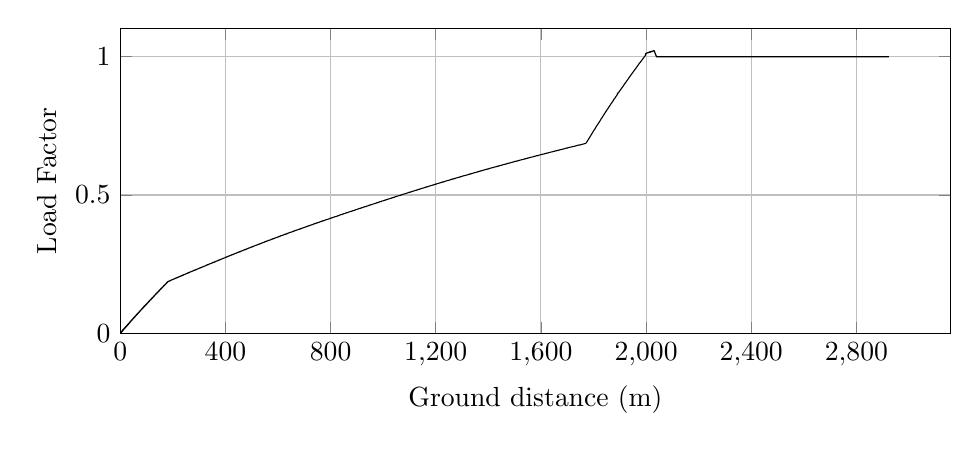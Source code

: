 %LoadFactor_vs_GroundDistance
\begin{tikzpicture}

\begin{axis}[
width=\textwidth,
height=0.45\textwidth,
scaled ticks=false, tick label style={/pgf/number format/fixed},
xmin=0.0,
xmax=3157.695,
xlabel={Ground distance (m)},
xtick={0,400,800,1200,1600,2000,2400,2800,3200},
xmajorgrids,
ymin=0.0,
ymax=1.103,
ylabel={Load Factor },
ymajorgrids,
legend style={at={(1.03,0.5)},anchor=west,draw=black,fill=white,legend cell align=left}
]

\addplot [
color=black,
solid
]
table[row sep=crcr]{
1.36E-8	1.537E-11\\
3.027E-7	3.42E-10\\
2.959E-6	3.345E-9\\
1.539E-5	1.74E-8\\
5.361E-5	6.059E-8\\
1.622E-4	1.833E-7\\
3.721E-4	4.206E-7\\
6.84E-4	7.73E-7\\
0.001	1.241E-6\\
0.002	1.819E-6\\
0.002	2.509E-6\\
0.003	3.253E-6\\
0.004	4.163E-6\\
0.005	5.151E-6\\
0.006	6.283E-6\\
0.007	7.517E-6\\
0.008	8.81E-6\\
0.009	1.025E-5\\
0.01	1.181E-5\\
0.012	1.347E-5\\
0.013	1.521E-5\\
0.015	1.71E-5\\
0.017	1.911E-5\\
0.019	2.117E-5\\
0.021	2.341E-5\\
0.023	2.574E-5\\
0.025	2.821E-5\\
0.027	3.078E-5\\
0.03	3.346E-5\\
0.032	3.621E-5\\
0.035	3.913E-5\\
0.037	4.215E-5\\
0.04	4.53E-5\\
0.043	4.854E-5\\
0.046	5.189E-5\\
0.049	5.534E-5\\
0.052	5.891E-5\\
0.055	6.263E-5\\
0.059	6.644E-5\\
0.062	7.042E-5\\
0.066	7.454E-5\\
0.07	7.87E-5\\
0.073	8.302E-5\\
0.077	8.742E-5\\
0.081	9.195E-5\\
0.085	9.656E-5\\
0.09	1.013E-4\\
0.094	1.062E-4\\
0.098	1.112E-4\\
0.103	1.163E-4\\
0.108	1.216E-4\\
0.112	1.269E-4\\
0.117	1.324E-4\\
0.122	1.38E-4\\
0.127	1.438E-4\\
0.132	1.495E-4\\
0.138	1.555E-4\\
0.143	1.615E-4\\
0.148	1.676E-4\\
0.154	1.739E-4\\
0.16	1.804E-4\\
0.166	1.87E-4\\
0.172	1.938E-4\\
0.178	2.006E-4\\
0.184	2.075E-4\\
0.19	2.145E-4\\
0.196	2.217E-4\\
0.203	2.291E-4\\
0.21	2.367E-4\\
0.216	2.443E-4\\
0.223	2.52E-4\\
0.23	2.597E-4\\
0.237	2.679E-4\\
0.244	2.759E-4\\
0.251	2.84E-4\\
0.259	2.923E-4\\
0.266	3.007E-4\\
0.274	3.093E-4\\
0.282	3.18E-4\\
0.289	3.269E-4\\
0.298	3.36E-4\\
0.306	3.452E-4\\
0.314	3.544E-4\\
0.322	3.637E-4\\
0.33	3.731E-4\\
0.339	3.827E-4\\
0.347	3.923E-4\\
0.356	4.022E-4\\
0.365	4.125E-4\\
0.374	4.226E-4\\
0.384	4.331E-4\\
0.393	4.435E-4\\
0.402	4.541E-4\\
0.412	4.647E-4\\
0.421	4.758E-4\\
0.431	4.867E-4\\
0.441	4.982E-4\\
0.451	5.095E-4\\
0.461	5.209E-4\\
0.472	5.326E-4\\
0.482	5.443E-4\\
0.493	5.565E-4\\
0.504	5.685E-4\\
0.514	5.805E-4\\
0.525	5.93E-4\\
0.536	6.054E-4\\
0.547	6.176E-4\\
0.559	6.304E-4\\
0.57	6.432E-4\\
0.582	6.566E-4\\
0.594	6.7E-4\\
0.605	6.833E-4\\
0.617	6.966E-4\\
0.63	7.105E-4\\
0.642	7.243E-4\\
0.654	7.384E-4\\
0.667	7.527E-4\\
0.68	7.669E-4\\
0.693	7.815E-4\\
0.706	7.963E-4\\
0.718	8.107E-4\\
0.732	8.257E-4\\
0.745	8.406E-4\\
0.759	8.56E-4\\
0.773	8.716E-4\\
0.786	8.872E-4\\
0.8	9.031E-4\\
0.815	9.191E-4\\
0.829	9.356E-4\\
0.844	9.519E-4\\
0.858	9.68E-4\\
0.873	9.844E-4\\
0.888	0.001\\
0.903	0.001\\
0.918	0.001\\
0.934	0.001\\
0.949	0.001\\
0.965	0.001\\
0.98	0.001\\
0.996	0.001\\
1.012	0.001\\
1.028	0.001\\
1.044	0.001\\
1.061	0.001\\
1.077	0.001\\
1.094	0.001\\
1.111	0.001\\
1.128	0.001\\
1.145	0.001\\
1.162	0.001\\
1.18	0.001\\
1.198	0.001\\
1.215	0.001\\
1.234	0.001\\
1.252	0.001\\
1.27	0.001\\
1.289	0.001\\
1.308	0.001\\
1.327	0.001\\
1.346	0.002\\
1.365	0.002\\
1.385	0.002\\
1.405	0.002\\
1.425	0.002\\
1.445	0.002\\
1.466	0.002\\
1.485	0.002\\
1.505	0.002\\
1.526	0.002\\
1.546	0.002\\
1.567	0.002\\
1.588	0.002\\
1.609	0.002\\
1.63	0.002\\
1.652	0.002\\
1.674	0.002\\
1.696	0.002\\
1.717	0.002\\
1.74	0.002\\
1.763	0.002\\
1.786	0.002\\
1.809	0.002\\
1.832	0.002\\
1.856	0.002\\
1.879	0.002\\
1.903	0.002\\
1.927	0.002\\
1.952	0.002\\
1.976	0.002\\
2.0	0.002\\
2.025	0.002\\
2.05	0.002\\
2.075	0.002\\
2.1	0.002\\
2.126	0.002\\
2.152	0.002\\
2.177	0.002\\
2.203	0.002\\
2.23	0.003\\
2.257	0.003\\
2.284	0.003\\
2.311	0.003\\
2.339	0.003\\
2.366	0.003\\
2.394	0.003\\
2.422	0.003\\
2.45	0.003\\
2.479	0.003\\
2.507	0.003\\
2.535	0.003\\
2.563	0.003\\
2.592	0.003\\
2.621	0.003\\
2.65	0.003\\
2.68	0.003\\
2.709	0.003\\
2.74	0.003\\
2.77	0.003\\
2.801	0.003\\
2.832	0.003\\
2.862	0.003\\
2.893	0.003\\
2.924	0.003\\
2.955	0.003\\
2.987	0.003\\
3.019	0.003\\
3.051	0.003\\
3.083	0.003\\
3.115	0.003\\
3.149	0.004\\
3.182	0.004\\
3.214	0.004\\
3.248	0.004\\
3.282	0.004\\
3.316	0.004\\
3.351	0.004\\
3.386	0.004\\
3.422	0.004\\
3.456	0.004\\
3.491	0.004\\
3.526	0.004\\
3.561	0.004\\
3.597	0.004\\
3.633	0.004\\
3.67	0.004\\
3.708	0.004\\
3.745	0.004\\
3.783	0.004\\
3.821	0.004\\
3.859	0.004\\
3.897	0.004\\
3.935	0.004\\
3.974	0.004\\
4.012	0.005\\
4.052	0.005\\
4.09	0.005\\
4.129	0.005\\
4.168	0.005\\
4.208	0.005\\
4.248	0.005\\
4.289	0.005\\
4.33	0.005\\
4.371	0.005\\
4.412	0.005\\
4.454	0.005\\
4.495	0.005\\
4.537	0.005\\
4.581	0.005\\
4.623	0.005\\
4.666	0.005\\
4.709	0.005\\
4.752	0.005\\
4.796	0.005\\
4.841	0.005\\
4.885	0.005\\
4.929	0.006\\
4.973	0.006\\
5.017	0.006\\
5.063	0.006\\
5.108	0.006\\
5.154	0.006\\
5.199	0.006\\
5.244	0.006\\
5.292	0.006\\
5.338	0.006\\
5.386	0.006\\
5.434	0.006\\
5.481	0.006\\
5.53	0.006\\
5.579	0.006\\
5.626	0.006\\
5.675	0.006\\
5.725	0.006\\
5.774	0.006\\
5.826	0.007\\
5.874	0.007\\
5.923	0.007\\
5.973	0.007\\
6.023	0.007\\
6.074	0.007\\
6.125	0.007\\
6.177	0.007\\
6.23	0.007\\
6.283	0.007\\
6.335	0.007\\
6.388	0.007\\
6.441	0.007\\
6.495	0.007\\
6.55	0.007\\
6.604	0.007\\
6.658	0.007\\
6.712	0.007\\
6.767	0.008\\
6.822	0.008\\
6.877	0.008\\
6.934	0.008\\
6.989	0.008\\
7.046	0.008\\
7.103	0.008\\
7.16	0.008\\
7.218	0.008\\
7.277	0.008\\
7.335	0.008\\
7.393	0.008\\
7.452	0.008\\
7.512	0.008\\
7.573	0.008\\
7.632	0.009\\
7.693	0.009\\
7.753	0.009\\
7.814	0.009\\
7.876	0.009\\
7.938	0.009\\
8.001	0.009\\
8.065	0.009\\
8.127	0.009\\
8.19	0.009\\
8.253	0.009\\
8.316	0.009\\
8.38	0.009\\
8.445	0.009\\
8.51	0.009\\
8.574	0.01\\
8.639	0.01\\
8.707	0.01\\
8.773	0.01\\
8.839	0.01\\
8.906	0.01\\
8.972	0.01\\
9.039	0.01\\
9.107	0.01\\
9.175	0.01\\
9.244	0.01\\
9.312	0.01\\
9.382	0.01\\
9.451	0.011\\
9.521	0.011\\
9.591	0.011\\
9.662	0.011\\
9.734	0.011\\
9.806	0.011\\
9.878	0.011\\
9.952	0.011\\
10.024	0.011\\
10.096	0.011\\
10.168	0.011\\
10.241	0.011\\
10.315	0.011\\
10.39	0.012\\
10.465	0.012\\
10.541	0.012\\
10.618	0.012\\
10.693	0.012\\
10.77	0.012\\
10.847	0.012\\
10.925	0.012\\
11.003	0.012\\
11.082	0.012\\
11.159	0.012\\
11.239	0.012\\
11.317	0.013\\
11.396	0.013\\
11.478	0.013\\
11.557	0.013\\
11.637	0.013\\
11.718	0.013\\
11.8	0.013\\
11.882	0.013\\
11.964	0.013\\
12.046	0.013\\
12.13	0.013\\
12.214	0.014\\
12.296	0.014\\
12.381	0.014\\
12.465	0.014\\
12.55	0.014\\
12.635	0.014\\
12.721	0.014\\
12.807	0.014\\
12.893	0.014\\
12.978	0.014\\
13.065	0.014\\
13.152	0.015\\
13.241	0.015\\
13.33	0.015\\
13.417	0.015\\
13.507	0.015\\
13.596	0.015\\
13.687	0.015\\
13.779	0.015\\
13.873	0.015\\
13.964	0.015\\
14.056	0.016\\
14.149	0.016\\
14.243	0.016\\
14.339	0.016\\
14.431	0.016\\
14.524	0.016\\
14.619	0.016\\
14.715	0.016\\
14.81	0.016\\
14.903	0.016\\
15.001	0.017\\
15.098	0.017\\
15.197	0.017\\
15.295	0.017\\
15.393	0.017\\
15.49	0.017\\
15.588	0.017\\
15.688	0.017\\
15.787	0.017\\
15.887	0.018\\
15.988	0.018\\
16.088	0.018\\
16.191	0.018\\
16.292	0.018\\
16.396	0.018\\
16.498	0.018\\
16.601	0.018\\
16.706	0.018\\
16.811	0.019\\
16.918	0.019\\
17.023	0.019\\
17.129	0.019\\
17.235	0.019\\
17.341	0.019\\
17.448	0.019\\
17.557	0.019\\
17.666	0.019\\
17.775	0.02\\
17.885	0.02\\
17.996	0.02\\
18.109	0.02\\
18.22	0.02\\
18.333	0.02\\
18.445	0.02\\
18.557	0.02\\
18.669	0.021\\
18.782	0.021\\
18.896	0.021\\
19.009	0.021\\
19.124	0.021\\
19.241	0.021\\
19.355	0.021\\
19.47	0.021\\
19.585	0.022\\
19.705	0.022\\
19.821	0.022\\
19.941	0.022\\
20.061	0.022\\
20.177	0.022\\
20.298	0.022\\
20.42	0.022\\
20.542	0.023\\
20.662	0.023\\
20.784	0.023\\
20.904	0.023\\
21.028	0.023\\
21.148	0.023\\
21.271	0.023\\
21.393	0.024\\
21.514	0.024\\
21.637	0.024\\
21.759	0.024\\
21.885	0.024\\
22.01	0.024\\
22.136	0.024\\
22.264	0.024\\
22.393	0.025\\
22.521	0.025\\
22.649	0.025\\
22.775	0.025\\
22.903	0.025\\
23.032	0.025\\
23.163	0.025\\
23.295	0.026\\
23.427	0.026\\
23.559	0.026\\
23.687	0.026\\
23.818	0.026\\
23.948	0.026\\
24.077	0.026\\
24.21	0.027\\
24.345	0.027\\
24.477	0.027\\
24.61	0.027\\
24.747	0.027\\
24.883	0.027\\
25.017	0.027\\
25.154	0.028\\
25.29	0.028\\
25.425	0.028\\
25.562	0.028\\
25.701	0.028\\
25.837	0.028\\
25.975	0.028\\
26.003	0.029\\
26.021	0.029\\
26.031	0.029\\
26.058	0.029\\
26.061	0.029\\
26.064	0.029\\
26.066	0.029\\
26.068	0.029\\
26.07	0.029\\
26.078	0.029\\
26.103	0.029\\
26.167	0.029\\
26.298	0.029\\
26.427	0.029\\
26.556	0.029\\
26.686	0.029\\
26.818	0.029\\
26.949	0.03\\
27.08	0.03\\
27.215	0.03\\
27.348	0.03\\
27.482	0.03\\
27.617	0.03\\
27.753	0.03\\
27.889	0.031\\
28.024	0.031\\
28.161	0.031\\
28.298	0.031\\
28.435	0.031\\
28.574	0.031\\
28.714	0.031\\
28.853	0.032\\
28.992	0.032\\
29.133	0.032\\
29.275	0.032\\
29.416	0.032\\
29.558	0.032\\
29.702	0.033\\
29.847	0.033\\
29.99	0.033\\
30.132	0.033\\
30.277	0.033\\
30.422	0.033\\
30.566	0.033\\
30.712	0.034\\
30.857	0.034\\
31.007	0.034\\
31.154	0.034\\
31.303	0.034\\
31.451	0.034\\
31.603	0.035\\
31.755	0.035\\
31.906	0.035\\
32.056	0.035\\
32.21	0.035\\
32.36	0.035\\
32.512	0.036\\
32.665	0.036\\
32.821	0.036\\
32.977	0.036\\
33.131	0.036\\
33.289	0.036\\
33.444	0.037\\
33.6	0.037\\
33.757	0.037\\
33.917	0.037\\
34.074	0.037\\
34.233	0.037\\
34.393	0.038\\
34.554	0.038\\
34.714	0.038\\
34.876	0.038\\
35.037	0.038\\
35.2	0.038\\
35.363	0.039\\
35.527	0.039\\
35.691	0.039\\
35.855	0.039\\
36.017	0.039\\
36.182	0.04\\
36.349	0.04\\
36.514	0.04\\
36.681	0.04\\
36.846	0.04\\
37.013	0.04\\
37.182	0.041\\
37.351	0.041\\
37.52	0.041\\
37.69	0.041\\
37.86	0.041\\
38.028	0.042\\
38.199	0.042\\
38.373	0.042\\
38.547	0.042\\
38.719	0.042\\
38.892	0.042\\
39.062	0.043\\
39.238	0.043\\
39.412	0.043\\
39.585	0.043\\
39.761	0.043\\
39.937	0.044\\
40.114	0.044\\
40.291	0.044\\
40.468	0.044\\
40.646	0.044\\
40.824	0.045\\
41.001	0.045\\
41.18	0.045\\
41.36	0.045\\
41.539	0.045\\
41.72	0.045\\
41.899	0.046\\
42.081	0.046\\
42.265	0.046\\
42.445	0.046\\
42.627	0.046\\
42.811	0.047\\
42.994	0.047\\
43.178	0.047\\
43.362	0.047\\
43.546	0.047\\
43.732	0.048\\
43.917	0.048\\
44.105	0.048\\
44.294	0.048\\
44.479	0.048\\
44.665	0.049\\
44.852	0.049\\
45.038	0.049\\
45.227	0.049\\
45.416	0.049\\
45.605	0.05\\
45.794	0.05\\
45.987	0.05\\
46.178	0.05\\
46.368	0.05\\
46.559	0.051\\
46.751	0.051\\
46.942	0.051\\
47.137	0.051\\
47.334	0.051\\
47.53	0.052\\
47.723	0.052\\
47.919	0.052\\
48.113	0.052\\
48.311	0.052\\
48.509	0.053\\
48.705	0.053\\
48.903	0.053\\
49.1	0.053\\
49.297	0.054\\
49.495	0.054\\
49.694	0.054\\
49.895	0.054\\
50.097	0.054\\
50.296	0.055\\
50.498	0.055\\
50.7	0.055\\
50.903	0.055\\
51.105	0.055\\
51.308	0.056\\
51.51	0.056\\
51.714	0.056\\
51.918	0.056\\
52.121	0.057\\
52.326	0.057\\
52.532	0.057\\
52.739	0.057\\
52.944	0.057\\
53.154	0.058\\
53.361	0.058\\
53.571	0.058\\
53.778	0.058\\
53.988	0.058\\
54.196	0.059\\
54.407	0.059\\
54.617	0.059\\
54.827	0.059\\
55.04	0.06\\
55.254	0.06\\
55.467	0.06\\
55.681	0.06\\
55.895	0.061\\
56.109	0.061\\
56.326	0.061\\
56.542	0.061\\
56.761	0.061\\
56.977	0.062\\
57.196	0.062\\
57.413	0.062\\
57.634	0.062\\
57.854	0.063\\
58.074	0.063\\
58.294	0.063\\
58.516	0.063\\
58.738	0.063\\
58.96	0.064\\
59.183	0.064\\
59.406	0.064\\
59.631	0.064\\
59.856	0.065\\
60.084	0.065\\
60.308	0.065\\
60.535	0.065\\
60.764	0.066\\
60.991	0.066\\
61.218	0.066\\
61.447	0.066\\
61.674	0.067\\
61.907	0.067\\
62.137	0.067\\
62.366	0.067\\
62.596	0.068\\
62.828	0.068\\
63.06	0.068\\
63.293	0.068\\
63.526	0.069\\
63.76	0.069\\
63.993	0.069\\
64.231	0.069\\
64.471	0.069\\
64.709	0.07\\
64.949	0.07\\
65.187	0.07\\
65.427	0.07\\
65.666	0.071\\
65.909	0.071\\
66.151	0.071\\
66.395	0.071\\
66.638	0.072\\
66.882	0.072\\
67.124	0.072\\
67.368	0.073\\
67.616	0.073\\
67.861	0.073\\
68.11	0.073\\
68.356	0.074\\
68.605	0.074\\
68.855	0.074\\
69.104	0.074\\
69.358	0.075\\
69.612	0.075\\
69.863	0.075\\
70.117	0.075\\
70.371	0.076\\
70.625	0.076\\
70.88	0.076\\
71.135	0.076\\
71.395	0.077\\
71.653	0.077\\
71.915	0.077\\
72.172	0.077\\
72.433	0.078\\
72.693	0.078\\
72.956	0.078\\
73.217	0.079\\
73.482	0.079\\
73.743	0.079\\
74.008	0.079\\
74.275	0.08\\
74.545	0.08\\
74.816	0.08\\
75.083	0.08\\
75.354	0.081\\
75.628	0.081\\
75.899	0.081\\
76.17	0.082\\
76.443	0.082\\
76.716	0.082\\
76.993	0.082\\
77.27	0.083\\
77.548	0.083\\
77.826	0.083\\
78.104	0.084\\
78.386	0.084\\
78.669	0.084\\
78.954	0.084\\
79.237	0.085\\
79.519	0.085\\
79.806	0.085\\
80.092	0.086\\
80.379	0.086\\
80.669	0.086\\
80.96	0.087\\
81.251	0.087\\
81.543	0.087\\
81.836	0.087\\
82.131	0.088\\
82.428	0.088\\
82.728	0.088\\
83.027	0.089\\
83.33	0.089\\
83.63	0.089\\
83.93	0.09\\
84.234	0.09\\
84.537	0.09\\
84.841	0.091\\
85.148	0.091\\
85.455	0.091\\
85.762	0.091\\
86.072	0.092\\
86.384	0.092\\
86.697	0.092\\
87.012	0.093\\
87.327	0.093\\
87.645	0.093\\
87.962	0.094\\
88.278	0.094\\
88.601	0.094\\
88.921	0.095\\
89.242	0.095\\
89.566	0.095\\
89.888	0.096\\
90.214	0.096\\
90.541	0.096\\
90.867	0.097\\
91.197	0.097\\
91.527	0.097\\
91.856	0.098\\
92.191	0.098\\
92.528	0.098\\
92.867	0.099\\
93.203	0.099\\
93.537	0.099\\
93.876	0.1\\
94.209	0.1\\
94.55	0.1\\
94.891	0.101\\
95.231	0.101\\
95.574	0.101\\
95.914	0.102\\
96.257	0.102\\
96.6	0.103\\
96.942	0.103\\
97.286	0.103\\
97.629	0.104\\
97.971	0.104\\
98.312	0.104\\
98.656	0.105\\
99.001	0.105\\
99.35	0.105\\
99.695	0.106\\
100.041	0.106\\
100.386	0.106\\
100.729	0.107\\
101.074	0.107\\
101.419	0.107\\
101.763	0.108\\
102.111	0.108\\
102.456	0.108\\
102.798	0.109\\
103.141	0.109\\
103.485	0.109\\
103.829	0.11\\
104.172	0.11\\
104.512	0.111\\
104.86	0.111\\
105.205	0.111\\
105.548	0.112\\
105.888	0.112\\
106.233	0.112\\
106.575	0.113\\
106.916	0.113\\
107.257	0.113\\
107.599	0.114\\
107.937	0.114\\
108.275	0.114\\
108.288	0.114\\
108.3	0.114\\
108.309	0.114\\
108.317	0.114\\
108.325	0.114\\
108.339	0.114\\
108.351	0.114\\
108.395	0.114\\
108.53	0.115\\
108.799	0.115\\
109.105	0.115\\
109.415	0.115\\
109.723	0.116\\
110.032	0.116\\
110.341	0.116\\
110.653	0.117\\
110.971	0.117\\
111.289	0.117\\
111.609	0.118\\
111.928	0.118\\
112.248	0.118\\
112.572	0.119\\
112.895	0.119\\
113.22	0.119\\
113.549	0.12\\
113.877	0.12\\
114.209	0.12\\
114.541	0.121\\
114.878	0.121\\
115.216	0.121\\
115.555	0.122\\
115.897	0.122\\
116.24	0.122\\
116.585	0.123\\
116.928	0.123\\
117.275	0.123\\
117.624	0.124\\
117.974	0.124\\
118.327	0.125\\
118.682	0.125\\
119.039	0.125\\
119.397	0.126\\
119.755	0.126\\
120.113	0.126\\
120.474	0.127\\
120.841	0.127\\
121.205	0.127\\
121.573	0.128\\
121.941	0.128\\
122.31	0.129\\
122.683	0.129\\
123.053	0.129\\
123.428	0.13\\
123.804	0.13\\
124.178	0.13\\
124.552	0.131\\
124.926	0.131\\
125.305	0.132\\
125.681	0.132\\
126.061	0.132\\
126.445	0.133\\
126.827	0.133\\
127.207	0.133\\
127.593	0.134\\
127.971	0.134\\
128.355	0.135\\
128.737	0.135\\
129.12	0.135\\
129.501	0.136\\
129.884	0.136\\
130.268	0.137\\
130.652	0.137\\
131.037	0.137\\
131.423	0.138\\
131.809	0.138\\
132.193	0.138\\
132.58	0.139\\
132.962	0.139\\
133.345	0.14\\
133.728	0.14\\
134.115	0.14\\
134.501	0.141\\
134.886	0.141\\
135.27	0.142\\
135.651	0.142\\
136.035	0.142\\
136.417	0.143\\
136.799	0.143\\
137.18	0.143\\
137.564	0.144\\
137.945	0.144\\
138.33	0.145\\
138.713	0.145\\
139.096	0.145\\
139.48	0.146\\
139.863	0.146\\
140.247	0.147\\
140.632	0.147\\
141.016	0.147\\
141.4	0.148\\
141.784	0.148\\
142.167	0.148\\
142.552	0.149\\
142.936	0.149\\
143.322	0.15\\
143.706	0.15\\
144.09	0.15\\
144.477	0.151\\
144.864	0.151\\
145.248	0.151\\
145.63	0.152\\
146.013	0.152\\
146.397	0.153\\
146.78	0.153\\
147.165	0.153\\
147.547	0.154\\
147.931	0.154\\
148.315	0.155\\
148.7	0.155\\
149.087	0.155\\
149.471	0.156\\
149.855	0.156\\
150.238	0.156\\
150.622	0.157\\
151.008	0.157\\
151.395	0.158\\
151.78	0.158\\
152.165	0.158\\
152.551	0.159\\
152.94	0.159\\
153.325	0.159\\
153.712	0.16\\
154.1	0.16\\
154.489	0.161\\
154.879	0.161\\
155.268	0.161\\
155.656	0.162\\
156.044	0.162\\
156.435	0.163\\
156.821	0.163\\
157.211	0.163\\
157.6	0.164\\
157.99	0.164\\
158.381	0.164\\
158.773	0.165\\
159.164	0.165\\
159.554	0.166\\
159.946	0.166\\
160.338	0.166\\
160.73	0.167\\
161.124	0.167\\
161.519	0.167\\
161.914	0.168\\
162.31	0.168\\
162.706	0.169\\
163.103	0.169\\
163.5	0.169\\
163.896	0.17\\
164.293	0.17\\
164.688	0.171\\
165.086	0.171\\
165.485	0.171\\
165.883	0.172\\
166.282	0.172\\
166.683	0.173\\
167.085	0.173\\
167.486	0.173\\
167.889	0.174\\
168.29	0.174\\
168.692	0.174\\
169.097	0.175\\
169.501	0.175\\
169.907	0.176\\
170.312	0.176\\
170.718	0.176\\
171.124	0.177\\
171.533	0.177\\
171.942	0.178\\
172.35	0.178\\
172.76	0.178\\
173.171	0.179\\
173.583	0.179\\
173.993	0.18\\
174.401	0.18\\
174.816	0.18\\
175.23	0.181\\
175.643	0.181\\
176.054	0.182\\
176.469	0.182\\
176.883	0.182\\
177.3	0.183\\
177.719	0.183\\
178.135	0.184\\
178.555	0.184\\
178.975	0.184\\
179.397	0.185\\
179.818	0.185\\
180.241	0.186\\
180.666	0.186\\
181.09	0.186\\
181.514	0.187\\
181.611	0.187\\
181.938	0.187\\
182.363	0.187\\
183.208	0.188\\
184.086	0.188\\
184.964	0.188\\
185.846	0.189\\
186.726	0.189\\
187.618	0.19\\
188.504	0.19\\
189.393	0.19\\
190.283	0.191\\
191.176	0.191\\
192.066	0.191\\
192.962	0.192\\
193.856	0.192\\
194.761	0.193\\
195.671	0.193\\
196.574	0.193\\
197.491	0.194\\
198.403	0.194\\
199.321	0.194\\
200.235	0.195\\
201.149	0.195\\
202.068	0.196\\
202.986	0.196\\
203.91	0.196\\
204.835	0.197\\
205.762	0.197\\
206.694	0.197\\
207.628	0.198\\
208.56	0.198\\
209.499	0.199\\
210.44	0.199\\
211.375	0.199\\
212.318	0.2\\
213.271	0.2\\
214.218	0.201\\
215.175	0.201\\
216.132	0.201\\
217.082	0.202\\
218.037	0.202\\
218.992	0.202\\
219.953	0.203\\
220.913	0.203\\
221.882	0.204\\
222.853	0.204\\
223.821	0.204\\
224.792	0.205\\
225.779	0.205\\
226.759	0.206\\
227.738	0.206\\
228.719	0.206\\
229.716	0.207\\
230.713	0.207\\
231.71	0.208\\
232.71	0.208\\
233.705	0.208\\
234.71	0.209\\
235.714	0.209\\
236.732	0.21\\
237.747	0.21\\
238.761	0.211\\
239.785	0.211\\
240.81	0.211\\
241.835	0.212\\
242.864	0.212\\
243.891	0.213\\
244.925	0.213\\
245.954	0.213\\
246.987	0.214\\
248.037	0.214\\
249.07	0.215\\
250.122	0.215\\
251.191	0.216\\
252.253	0.216\\
253.306	0.216\\
254.37	0.217\\
255.431	0.217\\
256.51	0.218\\
257.591	0.218\\
258.684	0.219\\
259.764	0.219\\
260.858	0.219\\
261.944	0.22\\
263.042	0.22\\
264.16	0.221\\
265.27	0.221\\
266.384	0.222\\
267.485	0.222\\
268.591	0.223\\
269.716	0.223\\
270.845	0.223\\
271.989	0.224\\
273.129	0.224\\
274.26	0.225\\
275.414	0.225\\
276.574	0.226\\
277.726	0.226\\
278.873	0.227\\
280.029	0.227\\
281.177	0.228\\
282.352	0.228\\
283.552	0.228\\
284.758	0.229\\
285.942	0.229\\
287.122	0.23\\
288.338	0.23\\
289.546	0.231\\
290.762	0.231\\
291.975	0.232\\
293.197	0.232\\
294.443	0.233\\
295.675	0.233\\
296.914	0.234\\
298.177	0.234\\
299.457	0.235\\
300.711	0.235\\
301.969	0.236\\
303.249	0.236\\
304.511	0.237\\
305.789	0.237\\
307.057	0.238\\
308.361	0.238\\
309.644	0.239\\
310.935	0.239\\
312.225	0.24\\
313.534	0.24\\
314.841	0.241\\
316.14	0.241\\
317.444	0.242\\
318.746	0.242\\
320.063	0.243\\
321.376	0.243\\
322.716	0.244\\
324.024	0.244\\
325.343	0.245\\
326.667	0.246\\
327.979	0.246\\
329.294	0.247\\
330.619	0.247\\
331.929	0.248\\
333.24	0.248\\
334.558	0.249\\
335.863	0.249\\
337.168	0.25\\
338.482	0.25\\
339.774	0.251\\
341.077	0.251\\
342.377	0.252\\
343.662	0.252\\
344.931	0.253\\
346.209	0.253\\
347.479	0.254\\
348.746	0.254\\
350.002	0.255\\
351.263	0.255\\
352.522	0.256\\
353.784	0.256\\
355.036	0.257\\
356.284	0.257\\
356.533	0.257\\
356.702	0.257\\
356.786	0.257\\
356.843	0.257\\
356.888	0.257\\
356.919	0.257\\
356.962	0.257\\
356.986	0.257\\
356.996	0.257\\
357.006	0.257\\
357.054	0.257\\
357.209	0.257\\
357.668	0.258\\
358.588	0.258\\
359.661	0.258\\
360.745	0.259\\
361.83	0.259\\
362.927	0.26\\
364.029	0.26\\
365.137	0.261\\
366.249	0.261\\
367.361	0.261\\
368.486	0.262\\
369.616	0.262\\
370.756	0.263\\
371.904	0.263\\
373.045	0.264\\
374.198	0.264\\
375.354	0.265\\
376.514	0.265\\
377.684	0.265\\
378.858	0.266\\
380.037	0.266\\
381.222	0.267\\
382.417	0.267\\
383.615	0.268\\
384.821	0.268\\
386.044	0.269\\
387.276	0.269\\
388.51	0.27\\
389.737	0.27\\
390.981	0.271\\
392.232	0.271\\
393.481	0.272\\
394.742	0.272\\
396.02	0.273\\
397.28	0.273\\
398.573	0.274\\
399.85	0.274\\
401.123	0.275\\
402.424	0.275\\
403.732	0.276\\
405.036	0.276\\
406.339	0.277\\
407.651	0.277\\
408.96	0.278\\
410.276	0.278\\
411.591	0.279\\
412.912	0.279\\
414.226	0.28\\
415.534	0.28\\
416.846	0.281\\
418.159	0.281\\
419.473	0.282\\
420.801	0.282\\
422.123	0.283\\
423.434	0.283\\
424.749	0.284\\
426.052	0.284\\
427.362	0.285\\
428.662	0.285\\
429.975	0.286\\
431.282	0.286\\
432.578	0.287\\
433.876	0.287\\
435.176	0.288\\
436.477	0.288\\
437.777	0.289\\
439.072	0.289\\
440.345	0.29\\
441.63	0.29\\
442.911	0.291\\
444.191	0.291\\
445.464	0.292\\
446.739	0.292\\
448.014	0.293\\
449.29	0.293\\
450.55	0.294\\
451.814	0.294\\
453.07	0.294\\
454.332	0.295\\
455.585	0.295\\
456.842	0.296\\
458.098	0.296\\
459.335	0.297\\
460.593	0.297\\
461.841	0.298\\
463.084	0.298\\
464.336	0.299\\
465.589	0.299\\
466.826	0.3\\
468.071	0.3\\
469.307	0.301\\
470.558	0.301\\
471.799	0.302\\
473.035	0.302\\
474.272	0.302\\
475.509	0.303\\
476.748	0.303\\
477.987	0.304\\
479.227	0.304\\
480.46	0.305\\
481.696	0.305\\
482.927	0.306\\
484.152	0.306\\
485.38	0.307\\
486.615	0.307\\
487.844	0.308\\
489.07	0.308\\
490.3	0.309\\
491.524	0.309\\
492.755	0.309\\
493.988	0.31\\
495.215	0.31\\
496.434	0.311\\
497.656	0.311\\
498.877	0.312\\
500.106	0.312\\
501.333	0.313\\
502.565	0.313\\
503.783	0.314\\
505.002	0.314\\
506.229	0.314\\
507.458	0.315\\
508.683	0.315\\
509.918	0.316\\
511.142	0.316\\
512.366	0.317\\
513.589	0.317\\
514.807	0.318\\
516.031	0.318\\
517.256	0.319\\
518.48	0.319\\
519.706	0.319\\
520.932	0.32\\
522.16	0.32\\
523.391	0.321\\
524.614	0.321\\
525.84	0.322\\
527.062	0.322\\
528.297	0.323\\
529.526	0.323\\
530.761	0.323\\
531.993	0.324\\
533.225	0.324\\
534.458	0.325\\
535.688	0.325\\
536.92	0.326\\
538.149	0.326\\
539.381	0.327\\
540.61	0.327\\
541.85	0.328\\
543.083	0.328\\
544.319	0.328\\
545.559	0.329\\
546.791	0.329\\
548.034	0.33\\
549.272	0.33\\
550.517	0.331\\
551.762	0.331\\
552.998	0.332\\
554.243	0.332\\
555.484	0.333\\
556.732	0.333\\
557.98	0.333\\
559.227	0.334\\
560.477	0.334\\
561.725	0.335\\
562.976	0.335\\
564.223	0.336\\
565.476	0.336\\
566.728	0.337\\
567.981	0.337\\
569.242	0.337\\
570.508	0.338\\
571.765	0.338\\
573.023	0.339\\
574.28	0.339\\
575.542	0.34\\
576.806	0.34\\
578.07	0.341\\
579.338	0.341\\
580.602	0.342\\
581.871	0.342\\
583.148	0.342\\
584.416	0.343\\
585.693	0.343\\
586.969	0.344\\
588.24	0.344\\
589.52	0.345\\
590.802	0.345\\
592.079	0.346\\
593.361	0.346\\
594.649	0.347\\
595.935	0.347\\
597.219	0.347\\
598.503	0.348\\
599.797	0.348\\
601.085	0.349\\
602.369	0.349\\
603.665	0.35\\
604.965	0.35\\
606.263	0.351\\
607.56	0.351\\
608.86	0.352\\
610.163	0.352\\
611.464	0.353\\
612.771	0.353\\
614.077	0.353\\
615.387	0.354\\
616.703	0.354\\
618.012	0.355\\
619.317	0.355\\
620.634	0.356\\
621.945	0.356\\
623.258	0.357\\
624.583	0.357\\
625.911	0.358\\
627.234	0.358\\
628.561	0.358\\
629.891	0.359\\
631.225	0.359\\
632.564	0.36\\
633.902	0.36\\
635.24	0.361\\
636.579	0.361\\
637.914	0.362\\
639.259	0.362\\
640.608	0.363\\
641.956	0.363\\
643.311	0.364\\
644.664	0.364\\
646.02	0.365\\
647.377	0.365\\
648.743	0.366\\
650.104	0.366\\
651.474	0.366\\
652.844	0.367\\
654.218	0.367\\
655.589	0.368\\
656.967	0.368\\
658.344	0.369\\
659.729	0.369\\
661.112	0.37\\
662.505	0.37\\
663.89	0.371\\
665.274	0.371\\
666.664	0.372\\
668.064	0.372\\
669.464	0.373\\
670.868	0.373\\
672.28	0.374\\
673.687	0.374\\
675.104	0.375\\
676.515	0.375\\
677.931	0.376\\
679.355	0.376\\
680.773	0.376\\
682.187	0.377\\
683.616	0.377\\
685.054	0.378\\
686.485	0.378\\
687.926	0.379\\
689.363	0.379\\
690.804	0.38\\
692.255	0.38\\
693.702	0.381\\
695.156	0.381\\
696.621	0.382\\
698.087	0.382\\
699.546	0.383\\
701.012	0.383\\
702.477	0.384\\
703.946	0.384\\
705.421	0.385\\
706.9	0.385\\
708.391	0.386\\
709.88	0.386\\
711.378	0.387\\
712.878	0.387\\
714.376	0.388\\
715.889	0.388\\
717.397	0.389\\
718.907	0.389\\
720.424	0.39\\
721.946	0.39\\
723.47	0.391\\
725.0	0.391\\
726.537	0.392\\
728.08	0.392\\
729.622	0.393\\
731.164	0.393\\
732.727	0.394\\
734.285	0.394\\
735.849	0.395\\
737.425	0.396\\
739.003	0.396\\
740.578	0.397\\
742.166	0.397\\
743.75	0.398\\
745.346	0.398\\
746.947	0.399\\
748.555	0.399\\
750.165	0.4\\
751.79	0.4\\
753.408	0.401\\
755.042	0.401\\
756.679	0.402\\
758.326	0.402\\
759.981	0.403\\
761.628	0.404\\
763.286	0.404\\
764.955	0.405\\
766.632	0.405\\
768.308	0.406\\
769.998	0.406\\
771.693	0.407\\
773.39	0.407\\
775.099	0.408\\
776.822	0.408\\
778.548	0.409\\
780.284	0.41\\
782.033	0.41\\
783.779	0.411\\
785.535	0.411\\
787.304	0.412\\
789.078	0.412\\
790.859	0.413\\
792.656	0.414\\
794.459	0.414\\
796.29	0.415\\
798.116	0.415\\
799.954	0.416\\
801.805	0.417\\
803.671	0.417\\
805.542	0.418\\
807.438	0.418\\
809.334	0.419\\
811.251	0.42\\
813.18	0.42\\
815.14	0.421\\
817.096	0.422\\
819.087	0.422\\
821.091	0.423\\
823.104	0.423\\
825.141	0.424\\
827.199	0.425\\
829.284	0.425\\
831.386	0.426\\
833.518	0.427\\
835.651	0.428\\
837.816	0.428\\
840.018	0.429\\
842.244	0.43\\
844.487	0.43\\
846.751	0.431\\
849.044	0.432\\
851.371	0.433\\
853.711	0.433\\
856.074	0.434\\
858.435	0.435\\
860.792	0.436\\
863.151	0.436\\
865.51	0.437\\
867.825	0.438\\
870.117	0.439\\
872.401	0.439\\
874.672	0.44\\
876.911	0.441\\
879.139	0.441\\
881.325	0.442\\
883.502	0.443\\
885.633	0.443\\
887.766	0.444\\
889.873	0.445\\
891.969	0.445\\
894.052	0.446\\
896.109	0.447\\
898.156	0.447\\
900.182	0.448\\
902.197	0.449\\
904.2	0.449\\
906.176	0.45\\
908.146	0.451\\
910.101	0.451\\
912.054	0.452\\
913.987	0.452\\
915.909	0.453\\
917.824	0.454\\
919.724	0.454\\
921.614	0.455\\
923.5	0.455\\
925.37	0.456\\
927.237	0.457\\
929.095	0.457\\
929.463	0.457\\
929.74	0.457\\
929.981	0.457\\
930.134	0.457\\
930.239	0.457\\
930.312	0.458\\
930.374	0.458\\
930.443	0.458\\
930.514	0.458\\
930.533	0.458\\
930.554	0.458\\
930.67	0.458\\
931.174	0.458\\
932.919	0.458\\
934.723	0.459\\
936.534	0.459\\
938.356	0.46\\
940.182	0.461\\
942.022	0.461\\
943.874	0.462\\
945.747	0.462\\
947.63	0.463\\
949.523	0.464\\
951.425	0.464\\
953.344	0.465\\
955.289	0.465\\
957.238	0.466\\
959.202	0.467\\
961.181	0.467\\
963.171	0.468\\
965.179	0.468\\
967.202	0.469\\
969.248	0.47\\
971.311	0.47\\
973.392	0.471\\
975.5	0.472\\
977.634	0.472\\
979.771	0.473\\
981.93	0.474\\
984.113	0.474\\
986.315	0.475\\
988.537	0.476\\
990.783	0.476\\
993.035	0.477\\
995.303	0.478\\
997.595	0.479\\
999.895	0.479\\
1002.196	0.48\\
1004.523	0.481\\
1006.844	0.481\\
1009.154	0.482\\
1011.461	0.483\\
1013.755	0.484\\
1016.05	0.484\\
1018.35	0.485\\
1020.644	0.486\\
1022.914	0.486\\
1025.162	0.487\\
1027.41	0.488\\
1029.645	0.488\\
1031.878	0.489\\
1034.088	0.49\\
1036.261	0.49\\
1038.454	0.491\\
1040.606	0.492\\
1042.758	0.492\\
1044.895	0.493\\
1047.026	0.494\\
1049.137	0.494\\
1051.257	0.495\\
1053.359	0.496\\
1055.455	0.496\\
1057.534	0.497\\
1059.607	0.498\\
1061.673	0.498\\
1063.726	0.499\\
1065.774	0.499\\
1067.813	0.5\\
1069.86	0.501\\
1071.887	0.501\\
1073.913	0.502\\
1075.938	0.503\\
1077.953	0.503\\
1079.966	0.504\\
1081.964	0.504\\
1083.96	0.505\\
1085.951	0.506\\
1087.94	0.506\\
1089.919	0.507\\
1091.896	0.507\\
1093.864	0.508\\
1095.831	0.509\\
1097.802	0.509\\
1099.763	0.51\\
1101.717	0.51\\
1103.672	0.511\\
1105.616	0.511\\
1107.566	0.512\\
1109.508	0.513\\
1111.458	0.513\\
1113.407	0.514\\
1115.354	0.514\\
1117.305	0.515\\
1119.243	0.516\\
1121.17	0.516\\
1123.107	0.517\\
1125.032	0.517\\
1126.962	0.518\\
1128.888	0.518\\
1130.802	0.519\\
1132.726	0.52\\
1134.656	0.52\\
1136.582	0.521\\
1138.493	0.521\\
1140.409	0.522\\
1142.321	0.522\\
1144.234	0.523\\
1146.137	0.524\\
1148.042	0.524\\
1149.957	0.525\\
1151.86	0.525\\
1153.765	0.526\\
1155.681	0.526\\
1157.58	0.527\\
1159.492	0.527\\
1161.396	0.528\\
1163.304	0.529\\
1165.204	0.529\\
1167.097	0.53\\
1168.994	0.53\\
1170.899	0.531\\
1172.805	0.531\\
1174.704	0.532\\
1176.6	0.532\\
1178.5	0.533\\
1180.405	0.534\\
1182.304	0.534\\
1184.21	0.535\\
1186.115	0.535\\
1188.014	0.536\\
1189.911	0.536\\
1191.819	0.537\\
1193.717	0.537\\
1195.62	0.538\\
1197.525	0.539\\
1199.429	0.539\\
1201.329	0.54\\
1203.23	0.54\\
1205.135	0.541\\
1207.048	0.541\\
1208.961	0.542\\
1210.873	0.542\\
1212.784	0.543\\
1214.688	0.544\\
1216.591	0.544\\
1218.493	0.545\\
1220.403	0.545\\
1222.315	0.546\\
1224.224	0.546\\
1226.133	0.547\\
1228.042	0.547\\
1229.959	0.548\\
1231.872	0.548\\
1233.79	0.549\\
1235.712	0.55\\
1237.623	0.55\\
1239.546	0.551\\
1241.469	0.551\\
1243.396	0.552\\
1245.329	0.552\\
1247.252	0.553\\
1249.174	0.553\\
1251.103	0.554\\
1253.028	0.554\\
1254.954	0.555\\
1256.874	0.556\\
1258.801	0.556\\
1260.725	0.557\\
1262.664	0.557\\
1264.598	0.558\\
1266.537	0.558\\
1268.473	0.559\\
1270.421	0.559\\
1272.356	0.56\\
1274.294	0.56\\
1276.227	0.561\\
1278.175	0.562\\
1280.118	0.562\\
1282.064	0.563\\
1284.015	0.563\\
1285.965	0.564\\
1287.914	0.564\\
1289.868	0.565\\
1291.823	0.565\\
1293.784	0.566\\
1295.74	0.566\\
1297.702	0.567\\
1299.664	0.567\\
1301.634	0.568\\
1303.614	0.569\\
1305.588	0.569\\
1307.558	0.57\\
1309.537	0.57\\
1311.51	0.571\\
1313.487	0.571\\
1315.464	0.572\\
1317.452	0.572\\
1319.434	0.573\\
1321.428	0.573\\
1323.415	0.574\\
1325.409	0.575\\
1327.409	0.575\\
1329.412	0.576\\
1331.416	0.576\\
1333.416	0.577\\
1335.417	0.577\\
1337.421	0.578\\
1339.427	0.578\\
1341.429	0.579\\
1343.44	0.58\\
1345.452	0.58\\
1347.466	0.581\\
1349.487	0.581\\
1351.5	0.582\\
1353.533	0.582\\
1355.563	0.583\\
1357.589	0.583\\
1359.631	0.584\\
1361.665	0.584\\
1363.7	0.585\\
1365.743	0.586\\
1367.787	0.586\\
1369.834	0.587\\
1371.882	0.587\\
1373.929	0.588\\
1375.985	0.588\\
1378.042	0.589\\
1380.104	0.589\\
1382.169	0.59\\
1384.24	0.591\\
1386.306	0.591\\
1388.377	0.592\\
1390.448	0.592\\
1392.53	0.593\\
1394.608	0.593\\
1396.697	0.594\\
1398.786	0.594\\
1400.885	0.595\\
1402.975	0.596\\
1405.075	0.596\\
1407.185	0.597\\
1409.294	0.597\\
1411.399	0.598\\
1413.522	0.598\\
1415.641	0.599\\
1417.764	0.599\\
1419.888	0.6\\
1422.021	0.601\\
1424.149	0.601\\
1426.286	0.602\\
1428.431	0.602\\
1430.581	0.603\\
1432.732	0.603\\
1434.889	0.604\\
1437.043	0.604\\
1439.213	0.605\\
1441.38	0.606\\
1443.551	0.606\\
1445.732	0.607\\
1447.91	0.607\\
1450.094	0.608\\
1452.28	0.608\\
1454.465	0.609\\
1456.657	0.61\\
1458.843	0.61\\
1461.049	0.611\\
1463.251	0.611\\
1465.453	0.612\\
1467.663	0.612\\
1469.88	0.613\\
1472.101	0.614\\
1474.319	0.614\\
1476.537	0.615\\
1478.765	0.615\\
1481.006	0.616\\
1483.241	0.616\\
1485.481	0.617\\
1487.727	0.618\\
1489.995	0.618\\
1492.262	0.619\\
1494.532	0.619\\
1496.807	0.62\\
1499.089	0.621\\
1501.376	0.621\\
1503.664	0.622\\
1505.958	0.622\\
1508.252	0.623\\
1510.562	0.623\\
1512.875	0.624\\
1515.195	0.625\\
1517.529	0.625\\
1519.864	0.626\\
1522.2	0.626\\
1524.541	0.627\\
1526.888	0.628\\
1529.239	0.628\\
1531.59	0.629\\
1533.946	0.629\\
1536.313	0.63\\
1538.693	0.631\\
1541.08	0.631\\
1543.475	0.632\\
1545.878	0.632\\
1548.28	0.633\\
1550.685	0.634\\
1553.108	0.634\\
1555.535	0.635\\
1557.966	0.635\\
1560.402	0.636\\
1562.846	0.637\\
1565.288	0.637\\
1567.757	0.638\\
1570.223	0.638\\
1572.697	0.639\\
1575.183	0.64\\
1577.661	0.64\\
1580.155	0.641\\
1582.669	0.642\\
1585.184	0.642\\
1587.71	0.643\\
1590.247	0.643\\
1592.783	0.644\\
1595.33	0.645\\
1597.891	0.645\\
1600.452	0.646\\
1603.024	0.647\\
1605.621	0.647\\
1608.207	0.648\\
1610.812	0.648\\
1613.428	0.649\\
1616.049	0.65\\
1618.677	0.65\\
1621.315	0.651\\
1623.976	0.652\\
1626.638	0.652\\
1629.309	0.653\\
1632.005	0.654\\
1634.706	0.654\\
1637.412	0.655\\
1640.133	0.656\\
1642.885	0.656\\
1645.633	0.657\\
1648.398	0.658\\
1651.182	0.658\\
1653.982	0.659\\
1656.789	0.66\\
1659.607	0.66\\
1662.455	0.661\\
1665.306	0.662\\
1668.179	0.662\\
1671.062	0.663\\
1673.979	0.664\\
1676.909	0.664\\
1679.853	0.665\\
1682.834	0.666\\
1685.82	0.667\\
1688.841	0.667\\
1691.866	0.668\\
1694.94	0.669\\
1698.015	0.67\\
1701.114	0.67\\
1704.227	0.671\\
1707.393	0.672\\
1710.573	0.673\\
1713.78	0.673\\
1717.041	0.674\\
1720.323	0.675\\
1723.649	0.676\\
1727.006	0.676\\
1730.431	0.677\\
1733.905	0.678\\
1737.417	0.679\\
1741.002	0.68\\
1744.625	0.681\\
1748.315	0.681\\
1752.073	0.682\\
1755.929	0.683\\
1759.859	0.684\\
1763.908	0.685\\
1766.99	0.686\\
1768.016	0.686\\
1772.202	0.688\\
1776.448	0.695\\
1780.705	0.701\\
1784.92	0.708\\
1789.072	0.714\\
1793.108	0.721\\
1797.07	0.727\\
1800.928	0.733\\
1804.696	0.738\\
1808.394	0.744\\
1812.023	0.75\\
1815.588	0.755\\
1819.092	0.76\\
1822.57	0.765\\
1825.996	0.77\\
1829.387	0.776\\
1832.7	0.78\\
1836.004	0.785\\
1839.268	0.79\\
1842.508	0.795\\
1845.723	0.8\\
1848.899	0.804\\
1852.057	0.809\\
1855.187	0.813\\
1858.289	0.818\\
1861.36	0.822\\
1864.419	0.827\\
1867.452	0.831\\
1870.485	0.835\\
1873.491	0.839\\
1876.483	0.844\\
1879.46	0.848\\
1882.403	0.852\\
1885.335	0.856\\
1888.272	0.86\\
1891.167	0.864\\
1891.282	0.868\\
1891.374	0.868\\
1891.402	0.868\\
1891.44	0.868\\
1891.647	0.868\\
1892.318	0.868\\
1894.827	0.87\\
1897.814	0.874\\
1900.818	0.878\\
1903.863	0.882\\
1906.915	0.886\\
1909.992	0.89\\
1913.089	0.894\\
1916.215	0.899\\
1919.356	0.903\\
1922.551	0.907\\
1925.763	0.912\\
1928.989	0.916\\
1932.25	0.92\\
1935.555	0.925\\
1938.88	0.929\\
1942.239	0.934\\
1945.647	0.938\\
1949.091	0.943\\
1952.562	0.947\\
1956.081	0.952\\
1959.649	0.956\\
1963.262	0.961\\
1966.905	0.966\\
1970.606	0.971\\
1974.342	0.976\\
1978.142	0.98\\
1981.962	0.985\\
1985.808	0.99\\
1989.692	0.995\\
1993.583	1.0\\
1997.453	1.005\\
1997.712	1.009\\
1997.964	1.009\\
1998.218	1.01\\
1998.468	1.01\\
1998.721	1.01\\
1998.98	1.011\\
1999.232	1.011\\
1999.469	1.011\\
1999.712	1.012\\
1999.945	1.012\\
2000.158	1.012\\
2000.384	1.012\\
2000.623	1.013\\
2000.866	1.013\\
2001.119	1.013\\
2001.379	1.013\\
2001.627	1.013\\
2001.873	1.013\\
2002.126	1.013\\
2002.361	1.013\\
2002.612	1.013\\
2002.866	1.013\\
2003.113	1.013\\
2003.369	1.013\\
2003.627	1.013\\
2003.887	1.014\\
2004.141	1.014\\
2004.394	1.014\\
2004.644	1.014\\
2004.898	1.014\\
2005.157	1.014\\
2005.4	1.014\\
2005.66	1.014\\
2005.92	1.014\\
2006.178	1.014\\
2006.421	1.014\\
2006.658	1.014\\
2006.892	1.014\\
2007.149	1.015\\
2007.406	1.015\\
2007.643	1.015\\
2007.904	1.015\\
2008.159	1.015\\
2008.406	1.015\\
2008.655	1.015\\
2008.899	1.015\\
2009.144	1.015\\
2009.396	1.015\\
2009.657	1.015\\
2009.915	1.015\\
2010.156	1.016\\
2010.416	1.016\\
2010.672	1.016\\
2010.932	1.016\\
2011.178	1.016\\
2011.43	1.016\\
2011.665	1.016\\
2011.926	1.016\\
2012.185	1.016\\
2012.44	1.016\\
2012.695	1.016\\
2012.933	1.016\\
2013.188	1.016\\
2013.442	1.017\\
2013.699	1.017\\
2013.959	1.017\\
2014.22	1.017\\
2014.479	1.017\\
2014.742	1.017\\
2015.003	1.017\\
2015.262	1.017\\
2015.524	1.017\\
2015.781	1.017\\
2016.043	1.017\\
2016.301	1.017\\
2016.544	1.018\\
2016.79	1.018\\
2017.047	1.018\\
2017.299	1.018\\
2017.551	1.018\\
2017.802	1.018\\
2018.064	1.018\\
2018.321	1.018\\
2018.582	1.018\\
2018.825	1.018\\
2019.083	1.018\\
2019.345	1.018\\
2019.605	1.018\\
2019.848	1.019\\
2020.107	1.019\\
2020.357	1.019\\
2020.62	1.019\\
2020.879	1.019\\
2021.128	1.019\\
2021.389	1.019\\
2021.634	1.019\\
2021.867	1.019\\
2022.118	1.019\\
2022.375	1.019\\
2022.626	1.019\\
2022.882	1.019\\
2023.137	1.02\\
2023.401	1.02\\
2023.662	1.02\\
2023.926	1.02\\
2024.182	1.02\\
2024.444	1.02\\
2024.708	1.02\\
2024.97	1.02\\
2025.234	1.02\\
2025.5	1.02\\
2025.763	1.02\\
2026.028	1.02\\
2026.292	1.02\\
2026.547	1.021\\
2026.792	1.021\\
2027.058	1.021\\
2027.316	1.021\\
2027.581	1.021\\
2027.841	1.021\\
2028.099	1.021\\
2028.365	1.021\\
2028.618	1.021\\
2028.877	1.021\\
2029.144	1.021\\
2029.404	1.021\\
2029.641	1.022\\
2029.901	1.022\\
2030.141	1.022\\
2030.31	1.022\\
2030.397	1.022\\
2030.653	1.022\\
2030.921	1.021\\
2031.188	1.02\\
2031.442	1.02\\
2031.689	1.019\\
2031.954	1.018\\
2032.214	1.018\\
2032.475	1.017\\
2032.734	1.017\\
2032.999	1.016\\
2033.253	1.015\\
2033.52	1.015\\
2033.781	1.014\\
2034.024	1.013\\
2034.279	1.013\\
2034.535	1.012\\
2034.8	1.012\\
2035.066	1.011\\
2035.318	1.01\\
2035.567	1.01\\
2035.831	1.009\\
2036.07	1.008\\
2036.329	1.008\\
2036.594	1.007\\
2036.857	1.007\\
2037.11	1.006\\
2037.358	1.005\\
2037.61	1.005\\
2037.875	1.004\\
2038.13	1.003\\
2038.395	1.003\\
2038.658	1.002\\
2038.925	1.002\\
2039.19	1.001\\
2039.438	1.0\\
2039.673	1.0\\
2039.91	1.0\\
2040.172	1.0\\
2040.433	1.0\\
2041.013	1.0\\
2041.641	1.0\\
2042.578	1.0\\
2043.493	1.0\\
2044.406	1.0\\
2045.676	1.0\\
2046.766	1.0\\
2047.412	1.0\\
2048.08	1.0\\
2048.723	1.0\\
2049.573	1.0\\
2050.411	1.0\\
2051.031	1.0\\
2051.673	1.0\\
2052.43	1.0\\
2053.162	1.0\\
2053.904	1.0\\
2054.544	1.0\\
2055.227	1.0\\
2055.817	1.0\\
2056.597	1.0\\
2057.304	1.0\\
2057.976	1.0\\
2058.701	1.0\\
2059.363	1.0\\
2060.336	1.0\\
2061.481	1.0\\
2062.762	1.0\\
2063.987	1.0\\
2064.823	1.0\\
2065.92	1.0\\
2067.128	1.0\\
2068.141	1.0\\
2069.126	1.0\\
2069.945	1.0\\
2070.812	1.0\\
2071.405	1.0\\
2072.118	1.0\\
2072.725	1.0\\
2073.275	1.0\\
2073.871	1.0\\
2074.684	1.0\\
2075.494	1.0\\
2076.231	1.0\\
2077.046	1.0\\
2078.122	1.0\\
2079.259	1.0\\
2080.482	1.0\\
2081.393	1.0\\
2082.27	1.0\\
2083.204	1.0\\
2084.084	1.0\\
2084.974	1.0\\
2085.791	1.0\\
2086.889	1.0\\
2087.782	1.0\\
2088.605	1.0\\
2089.509	1.0\\
2090.423	1.0\\
2091.387	1.0\\
2092.361	1.0\\
2093.286	1.0\\
2094.15	1.0\\
2095.091	1.0\\
2096.096	1.0\\
2097.013	1.0\\
2097.965	1.0\\
2098.825	1.0\\
2099.658	1.0\\
2100.348	1.0\\
2101.01	1.0\\
2101.749	1.0\\
2102.488	1.0\\
2103.242	1.0\\
2103.964	1.0\\
2105.069	1.0\\
2105.989	1.0\\
2106.736	1.0\\
2107.529	1.0\\
2108.26	1.0\\
2108.923	1.0\\
2109.571	1.0\\
2110.099	1.0\\
2110.575	1.0\\
2111.201	1.0\\
2111.775	1.0\\
2112.391	1.0\\
2113.292	1.0\\
2114.237	1.0\\
2115.199	1.0\\
2116.066	1.0\\
2116.908	1.0\\
2117.657	1.0\\
2118.917	1.0\\
2120.088	1.0\\
2121.381	1.0\\
2122.49	1.0\\
2123.679	1.0\\
2124.462	1.0\\
2125.367	1.0\\
2126.36	1.0\\
2127.294	1.0\\
2128.147	1.0\\
2129.073	1.0\\
2129.881	1.0\\
2130.459	1.0\\
2131.284	1.0\\
2132.08	1.0\\
2133.047	1.0\\
2133.927	1.0\\
2135.051	1.0\\
2136.117	1.0\\
2137.284	1.0\\
2138.473	1.0\\
2139.776	1.0\\
2141.07	1.0\\
2142.056	1.0\\
2142.953	1.0\\
2143.89	1.0\\
2144.779	1.0\\
2145.552	1.0\\
2146.257	1.0\\
2147.13	1.0\\
2148.089	1.0\\
2149.107	1.0\\
2150.044	1.0\\
2150.945	1.0\\
2151.915	1.0\\
2153.194	1.0\\
2154.166	1.0\\
2155.235	1.0\\
2156.096	1.0\\
2157.007	1.0\\
2157.862	1.0\\
2159.132	1.0\\
2160.083	1.0\\
2161.336	1.0\\
2162.201	1.0\\
2163.231	1.0\\
2164.307	1.0\\
2165.249	1.0\\
2166.263	1.0\\
2167.284	1.0\\
2168.169	1.0\\
2169.005	1.0\\
2170.272	1.0\\
2171.419	1.0\\
2172.521	1.0\\
2173.468	1.0\\
2174.44	1.0\\
2175.39	1.0\\
2176.315	1.0\\
2177.583	1.0\\
2178.573	1.0\\
2179.757	1.0\\
2180.908	1.0\\
2181.68	1.0\\
2182.647	1.0\\
2183.677	1.0\\
2184.528	1.0\\
2185.461	1.0\\
2186.472	1.0\\
2187.475	1.0\\
2188.659	1.0\\
2189.29	1.0\\
2190.088	1.0\\
2190.827	1.0\\
2191.699	1.0\\
2192.597	1.0\\
2193.656	1.0\\
2194.777	1.0\\
2195.833	1.0\\
2196.907	1.0\\
2198.202	1.0\\
2199.393	1.0\\
2200.541	1.0\\
2201.511	1.0\\
2202.484	1.0\\
2203.396	1.0\\
2204.43	1.0\\
2205.478	1.0\\
2206.423	1.0\\
2207.421	1.0\\
2208.402	1.0\\
2209.544	1.0\\
2210.574	1.0\\
2211.842	1.0\\
2213.253	1.0\\
2214.661	1.0\\
2216.017	1.0\\
2217.414	1.0\\
2218.555	1.0\\
2219.616	1.0\\
2220.87	1.0\\
2222.02	1.0\\
2223.1	1.0\\
2224.115	1.0\\
2225.132	1.0\\
2226.331	1.0\\
2227.578	1.0\\
2228.703	1.0\\
2229.798	1.0\\
2231.013	1.0\\
2232.315	1.0\\
2233.596	1.0\\
2234.838	1.0\\
2235.706	1.0\\
2236.681	1.0\\
2237.61	1.0\\
2238.49	1.0\\
2239.44	1.0\\
2240.548	1.0\\
2241.428	1.0\\
2242.251	1.0\\
2243.135	1.0\\
2244.025	1.0\\
2244.8	1.0\\
2246.129	1.0\\
2247.357	1.0\\
2248.58	1.0\\
2249.851	1.0\\
2250.947	1.0\\
2252.027	1.0\\
2253.361	1.0\\
2254.384	1.0\\
2255.415	1.0\\
2256.545	1.0\\
2257.644	1.0\\
2259.141	1.0\\
2260.619	1.0\\
2261.697	1.0\\
2262.712	1.0\\
2263.531	1.0\\
2264.585	1.0\\
2265.469	1.0\\
2266.518	1.0\\
2267.708	1.0\\
2268.914	1.0\\
2269.685	1.0\\
2271.055	1.0\\
2272.492	1.0\\
2273.97	1.0\\
2275.021	1.0\\
2276.325	1.0\\
2277.76	1.0\\
2278.813	1.0\\
2279.872	1.0\\
2281.381	1.0\\
2282.554	1.0\\
2284.03	1.0\\
2285.5	1.0\\
2286.718	1.0\\
2287.631	1.0\\
2288.594	1.0\\
2289.529	1.0\\
2290.455	1.0\\
2291.39	1.0\\
2292.617	1.0\\
2293.812	1.0\\
2295.034	1.0\\
2296.106	1.0\\
2297.183	1.0\\
2298.555	1.0\\
2299.747	1.0\\
2301.23	1.0\\
2302.615	1.0\\
2303.803	1.0\\
2305.002	1.0\\
2305.938	1.0\\
2307.282	1.0\\
2308.847	1.0\\
2310.377	1.0\\
2311.793	1.0\\
2313.217	1.0\\
2314.453	1.0\\
2315.707	1.0\\
2316.885	1.0\\
2318.305	1.0\\
2319.816	1.0\\
2321.257	1.0\\
2322.711	1.0\\
2324.275	1.0\\
2325.556	1.0\\
2326.744	1.0\\
2327.906	1.0\\
2328.971	1.0\\
2330.121	1.0\\
2331.192	1.0\\
2332.268	1.0\\
2333.294	1.0\\
2334.245	1.0\\
2335.169	1.0\\
2336.225	1.0\\
2337.301	1.0\\
2338.494	1.0\\
2339.855	1.0\\
2340.775	1.0\\
2341.772	1.0\\
2342.704	1.0\\
2344.269	1.0\\
2345.398	1.0\\
2346.637	1.0\\
2348.04	1.0\\
2349.299	1.0\\
2350.355	1.0\\
2351.882	1.0\\
2353.237	1.0\\
2354.813	1.0\\
2356.296	1.0\\
2357.668	1.0\\
2359.086	1.0\\
2360.239	1.0\\
2361.377	1.0\\
2362.898	1.0\\
2363.944	1.0\\
2365.077	1.0\\
2366.096	1.0\\
2367.388	1.0\\
2368.562	1.0\\
2369.661	1.0\\
2370.969	1.0\\
2372.415	1.0\\
2373.748	1.0\\
2375.019	1.0\\
2376.241	1.0\\
2377.363	1.0\\
2378.485	1.0\\
2379.682	1.0\\
2380.638	1.0\\
2381.666	1.0\\
2382.832	1.0\\
2383.676	1.0\\
2384.496	1.0\\
2385.39	1.0\\
2386.276	1.0\\
2387.336	1.0\\
2388.541	1.0\\
2389.972	1.0\\
2391.313	1.0\\
2392.591	1.0\\
2394.058	1.0\\
2395.328	1.0\\
2396.546	1.0\\
2397.777	1.0\\
2399.065	1.0\\
2400.201	1.0\\
2401.37	1.0\\
2402.673	1.0\\
2403.924	1.0\\
2404.903	1.0\\
2405.961	1.0\\
2407.244	1.0\\
2408.529	1.0\\
2410.045	1.0\\
2411.62	1.0\\
2412.911	1.0\\
2414.282	1.0\\
2415.452	1.0\\
2416.455	1.0\\
2417.98	1.0\\
2419.446	1.0\\
2420.505	1.0\\
2421.542	1.0\\
2422.515	1.0\\
2423.656	1.0\\
2424.69	1.0\\
2425.699	1.0\\
2427.083	1.0\\
2428.442	1.0\\
2429.691	1.0\\
2431.001	1.0\\
2432.251	1.0\\
2433.512	1.0\\
2435.162	1.0\\
2436.646	1.0\\
2437.771	1.0\\
2439.077	1.0\\
2440.299	1.0\\
2441.84	1.0\\
2443.185	1.0\\
2444.308	1.0\\
2445.649	1.0\\
2447.044	1.0\\
2448.32	1.0\\
2449.318	1.0\\
2450.437	1.0\\
2451.797	1.0\\
2453.136	1.0\\
2454.75	1.0\\
2455.912	1.0\\
2457.008	1.0\\
2458.111	1.0\\
2459.343	1.0\\
2460.284	1.0\\
2461.303	1.0\\
2462.809	1.0\\
2464.543	1.0\\
2465.744	1.0\\
2466.651	1.0\\
2467.942	1.0\\
2469.038	1.0\\
2470.084	1.0\\
2471.162	1.0\\
2472.324	1.0\\
2474.195	1.0\\
2475.926	1.0\\
2477.547	1.0\\
2478.916	1.0\\
2480.244	1.0\\
2481.59	1.0\\
2482.827	1.0\\
2484.274	1.0\\
2485.506	1.0\\
2486.655	1.0\\
2488.259	1.0\\
2489.309	1.0\\
2490.204	1.0\\
2491.243	1.0\\
2492.424	1.0\\
2493.925	1.0\\
2495.748	1.0\\
2497.4	1.0\\
2498.528	1.0\\
2500.29	1.0\\
2501.73	1.0\\
2503.103	1.0\\
2504.368	1.0\\
2505.72	1.0\\
2506.999	1.0\\
2508.628	1.0\\
2510.151	1.0\\
2511.356	1.0\\
2512.546	1.0\\
2513.753	1.0\\
2514.675	1.0\\
2516.156	1.0\\
2517.865	1.0\\
2519.423	1.0\\
2521.045	1.0\\
2522.904	1.0\\
2524.178	1.0\\
2525.402	1.0\\
2526.465	1.0\\
2527.536	1.0\\
2528.725	1.0\\
2530.028	1.0\\
2531.081	1.0\\
2532.084	1.0\\
2533.0	1.0\\
2533.826	1.0\\
2535.014	1.0\\
2536.281	1.0\\
2537.699	1.0\\
2538.865	1.0\\
2540.124	1.0\\
2541.421	1.0\\
2543.285	1.0\\
2545.075	1.0\\
2546.722	1.0\\
2548.326	1.0\\
2549.817	1.0\\
2551.404	1.0\\
2553.2	1.0\\
2555.067	1.0\\
2556.646	1.0\\
2558.182	1.0\\
2559.36	1.0\\
2560.651	1.0\\
2561.936	1.0\\
2563.201	1.0\\
2564.367	1.0\\
2565.43	1.0\\
2566.595	1.0\\
2567.724	1.0\\
2569.036	1.0\\
2570.368	1.0\\
2571.744	1.0\\
2573.193	1.0\\
2574.509	1.0\\
2576.242	1.0\\
2578.061	1.0\\
2579.882	1.0\\
2581.733	1.0\\
2583.269	1.0\\
2584.991	1.0\\
2586.379	1.0\\
2587.772	1.0\\
2589.077	1.0\\
2590.628	1.0\\
2592.028	1.0\\
2593.33	1.0\\
2594.62	1.0\\
2595.956	1.0\\
2597.338	1.0\\
2598.733	1.0\\
2600.089	1.0\\
2601.72	1.0\\
2603.332	1.0\\
2605.076	1.0\\
2606.625	1.0\\
2608.042	1.0\\
2609.434	1.0\\
2610.796	1.0\\
2612.2	1.0\\
2613.404	1.0\\
2614.743	1.0\\
2616.398	1.0\\
2618.114	1.0\\
2619.509	1.0\\
2620.778	1.0\\
2622.299	1.0\\
2623.496	1.0\\
2624.513	1.0\\
2625.493	1.0\\
2626.859	1.0\\
2628.425	1.0\\
2630.008	1.0\\
2631.745	1.0\\
2633.414	1.0\\
2635.115	1.0\\
2636.701	1.0\\
2638.227	1.0\\
2640.119	1.0\\
2641.659	1.0\\
2643.317	1.0\\
2644.7	1.0\\
2646.009	1.0\\
2647.218	1.0\\
2648.415	1.0\\
2649.573	1.0\\
2650.637	1.0\\
2651.964	1.0\\
2653.328	1.0\\
2655.219	1.0\\
2657.167	1.0\\
2658.93	1.0\\
2660.477	1.0\\
2661.65	1.0\\
2662.991	1.0\\
2664.033	1.0\\
2665.232	1.0\\
2666.595	1.0\\
2668.424	1.0\\
2670.183	1.0\\
2671.902	1.0\\
2673.755	1.0\\
2675.613	1.0\\
2677.329	1.0\\
2679.35	1.0\\
2681.219	1.0\\
2683.259	1.0\\
2685.225	1.0\\
2686.669	1.0\\
2688.116	1.0\\
2689.489	1.0\\
2690.819	1.0\\
2692.073	1.0\\
2693.267	1.0\\
2694.48	1.0\\
2695.6	1.0\\
2696.794	1.0\\
2697.958	1.0\\
2699.748	1.0\\
2701.813	1.0\\
2703.859	1.0\\
2705.877	1.0\\
2707.893	1.0\\
2709.994	1.0\\
2711.411	1.0\\
2713.42	1.0\\
2715.167	1.0\\
2716.829	1.0\\
2718.658	1.0\\
2720.625	1.0\\
2722.259	1.0\\
2723.789	1.0\\
2725.344	1.0\\
2726.786	1.0\\
2728.098	1.0\\
2729.325	1.0\\
2730.912	1.0\\
2732.843	1.0\\
2734.773	1.0\\
2736.266	1.0\\
2737.825	1.0\\
2740.018	1.0\\
2741.633	1.0\\
2742.996	1.0\\
2744.02	1.0\\
2745.337	1.0\\
2746.574	1.0\\
2747.967	1.0\\
2749.276	1.0\\
2750.64	1.0\\
2752.525	1.0\\
2754.563	1.0\\
2756.174	1.0\\
2757.675	1.0\\
2759.049	1.0\\
2760.662	1.0\\
2762.617	1.0\\
2764.54	1.0\\
2766.302	1.0\\
2768.247	1.0\\
2769.708	1.0\\
2770.977	1.0\\
2772.464	1.0\\
2774.204	1.0\\
2775.655	1.0\\
2777.033	1.0\\
2778.373	1.0\\
2780.611	1.0\\
2782.496	1.0\\
2784.676	1.0\\
2786.553	1.0\\
2788.509	1.0\\
2790.338	1.0\\
2792.287	1.0\\
2794.475	1.0\\
2796.482	1.0\\
2798.357	1.0\\
2800.198	1.0\\
2801.885	1.0\\
2803.454	1.0\\
2805.007	1.0\\
2807.111	1.0\\
2809.335	1.0\\
2811.347	1.0\\
2812.945	1.0\\
2814.405	1.0\\
2816.012	1.0\\
2817.878	1.0\\
2819.548	1.0\\
2821.034	1.0\\
2822.895	1.0\\
2824.614	1.0\\
2825.871	1.0\\
2827.642	1.0\\
2829.47	1.0\\
2831.104	1.0\\
2833.208	1.0\\
2835.227	1.0\\
2837.42	1.0\\
2839.612	1.0\\
2841.304	1.0\\
2842.995	1.0\\
2844.739	1.0\\
2846.301	1.0\\
2847.815	1.0\\
2848.896	1.0\\
2849.786	1.0\\
2850.799	1.0\\
2852.159	1.0\\
2853.787	1.0\\
2855.919	1.0\\
2857.854	1.0\\
2859.683	1.0\\
2861.635	1.0\\
2863.19	1.0\\
2865.13	1.0\\
2867.03	1.0\\
2868.772	1.0\\
2870.398	1.0\\
2871.63	1.0\\
2872.871	1.0\\
2874.229	1.0\\
2875.914	1.0\\
2877.605	1.0\\
2879.386	1.0\\
2881.203	1.0\\
2882.702	1.0\\
2884.172	1.0\\
2885.765	1.0\\
2887.59	1.0\\
2889.282	1.0\\
2891.059	1.0\\
2892.85	1.0\\
2894.563	1.0\\
2896.455	1.0\\
2898.618	1.0\\
2900.948	1.0\\
2902.84	1.0\\
2904.984	1.0\\
2906.933	1.0\\
2909.276	1.0\\
2911.065	1.0\\
2912.637	1.0\\
2914.16	1.0\\
2916.172	1.0\\
2918.457	1.0\\
2920.071	1.0\\
2922.31	1.0\\
2923.792	1.0\\
};
\end{axis}
\end{tikzpicture}%
